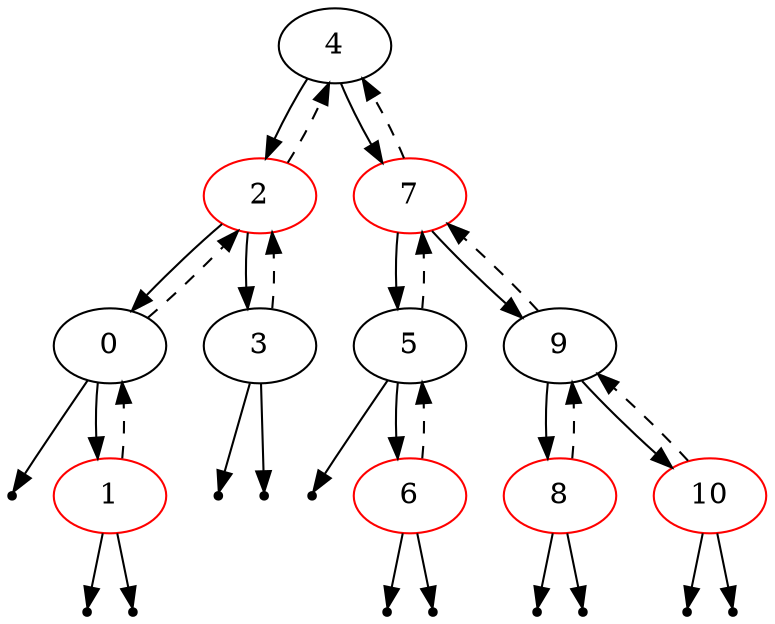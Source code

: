 digraph BST {
	 4 -> 2;
	 4 -> 7;
	7 [color="red"];
	 7 -> 4 [style=dashed];
	 7 -> 5;
	 7 -> 9;
	 9 -> 7 [style=dashed];
	 9 -> 8;
	 9 -> 10;
	10 [color="red"];
	 10 -> 9 [style=dashed];
	 null0 [shape=point];
	 10 -> null0;
	 null1 [shape=point];
	 10 -> null1;
	8 [color="red"];
	 8 -> 9 [style=dashed];
	 null2 [shape=point];
	 8 -> null2;
	 null3 [shape=point];
	 8 -> null3;
	 5 -> 7 [style=dashed];
	 null4 [shape=point];
	 5 -> null4;
	 5 -> 6;
	6 [color="red"];
	 6 -> 5 [style=dashed];
	 null5 [shape=point];
	 6 -> null5;
	 null6 [shape=point];
	 6 -> null6;
	2 [color="red"];
	 2 -> 4 [style=dashed];
	 2 -> 0;
	 2 -> 3;
	 3 -> 2 [style=dashed];
	 null7 [shape=point];
	 3 -> null7;
	 null8 [shape=point];
	 3 -> null8;
	 0 -> 2 [style=dashed];
	 null9 [shape=point];
	 0 -> null9;
	 0 -> 1;
	1 [color="red"];
	 1 -> 0 [style=dashed];
	 null10 [shape=point];
	 1 -> null10;
	 null11 [shape=point];
	 1 -> null11;
}

